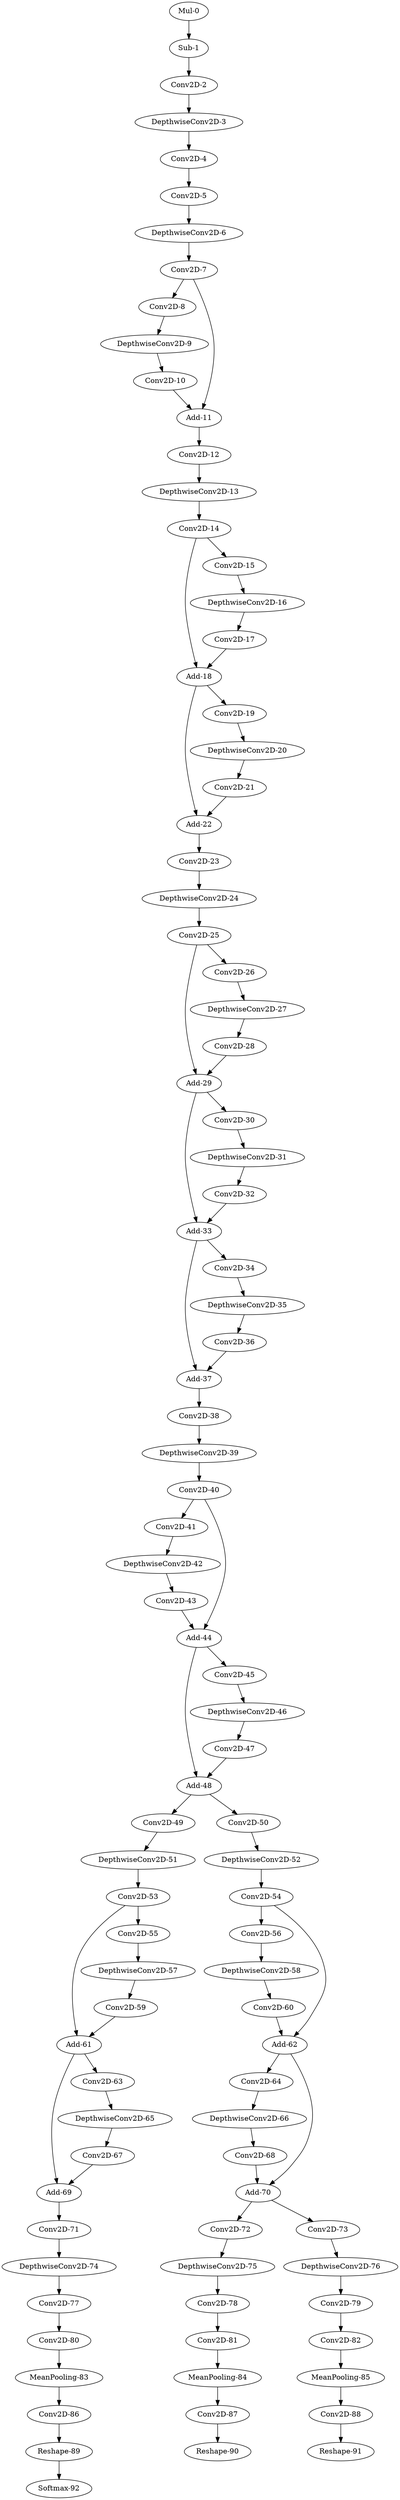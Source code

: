 digraph G {
"Mul-0"->"Sub-1";
"Mul-0" [weight=0.045575];
"Sub-1"->"Conv2D-2";
"Sub-1" [weight=0.042857];
"Conv2D-2"->"DepthwiseConv2D-3";
"Conv2D-2" [weight=0.650775];
"DepthwiseConv2D-3"->"Conv2D-4";
"DepthwiseConv2D-3" [weight=0.453908];
"Conv2D-4"->"Conv2D-5";
"Conv2D-4" [weight=0.239953];
"Conv2D-5"->"DepthwiseConv2D-6";
"Conv2D-5" [weight=1.00932];
"DepthwiseConv2D-6"->"Conv2D-7";
"DepthwiseConv2D-6" [weight=0.91055];
"Conv2D-7"->"Conv2D-8";
"Conv2D-7"->"Add-11";
"Conv2D-7" [weight=0.31536];
"Conv2D-8"->"DepthwiseConv2D-9";
"Conv2D-8" [weight=0.391403];
"DepthwiseConv2D-9"->"Conv2D-10";
"DepthwiseConv2D-9" [weight=0.896403];
"Conv2D-10"->"Add-11";
"Conv2D-10" [weight=0.529432];
"Add-11"->"Conv2D-12";
"Add-11" [weight=0.03878];
"Conv2D-12"->"DepthwiseConv2D-13";
"Conv2D-12" [weight=0.401728];
"DepthwiseConv2D-13"->"Conv2D-14";
"DepthwiseConv2D-13" [weight=0.249775];
"Conv2D-14"->"Add-18";
"Conv2D-14"->"Conv2D-15";
"Conv2D-14" [weight=0.109455];
"Conv2D-15"->"DepthwiseConv2D-16";
"Conv2D-15" [weight=0.10668];
"DepthwiseConv2D-16"->"Conv2D-17";
"DepthwiseConv2D-16" [weight=0.208208];
"Conv2D-17"->"Add-18";
"Conv2D-17" [weight=0.10301];
"Add-18"->"Add-22";
"Add-18"->"Conv2D-19";
"Add-18" [weight=0.00945];
"Conv2D-19"->"DepthwiseConv2D-20";
"Conv2D-19" [weight=0.109483];
"DepthwiseConv2D-20"->"Conv2D-21";
"DepthwiseConv2D-20" [weight=0.206775];
"Conv2D-21"->"Add-22";
"Conv2D-21" [weight=0.102087];
"Add-22"->"Conv2D-23";
"Add-22" [weight=0.0094];
"Conv2D-23"->"DepthwiseConv2D-24";
"Conv2D-23" [weight=0.112633];
"DepthwiseConv2D-24"->"Conv2D-25";
"DepthwiseConv2D-24" [weight=0.05876];
"Conv2D-25"->"Add-29";
"Conv2D-25"->"Conv2D-26";
"Conv2D-25" [weight=0.052772];
"Conv2D-26"->"DepthwiseConv2D-27";
"Conv2D-26" [weight=0.102155];
"DepthwiseConv2D-27"->"Conv2D-28";
"DepthwiseConv2D-27" [weight=0.097465];
"Conv2D-28"->"Add-29";
"Conv2D-28" [weight=0.093128];
"Add-29"->"Add-33";
"Add-29"->"Conv2D-30";
"Add-29" [weight=0.005315];
"Conv2D-30"->"DepthwiseConv2D-31";
"Conv2D-30" [weight=0.102165];
"DepthwiseConv2D-31"->"Conv2D-32";
"DepthwiseConv2D-31" [weight=0.097325];
"Conv2D-32"->"Add-33";
"Conv2D-32" [weight=0.089773];
"Add-33"->"Add-37";
"Add-33"->"Conv2D-34";
"Add-33" [weight=0.005483];
"Conv2D-34"->"DepthwiseConv2D-35";
"Conv2D-34" [weight=0.09787];
"DepthwiseConv2D-35"->"Conv2D-36";
"DepthwiseConv2D-35" [weight=0.09521];
"Conv2D-36"->"Add-37";
"Conv2D-36" [weight=0.090082];
"Add-37"->"Conv2D-38";
"Add-37" [weight=0.005443];
"Conv2D-38"->"DepthwiseConv2D-39";
"Conv2D-38" [weight=0.099675];
"DepthwiseConv2D-39"->"Conv2D-40";
"DepthwiseConv2D-39" [weight=0.094737];
"Conv2D-40"->"Conv2D-41";
"Conv2D-40"->"Add-44";
"Conv2D-40" [weight=0.126125];
"Conv2D-41"->"DepthwiseConv2D-42";
"Conv2D-41" [weight=0.202487];
"DepthwiseConv2D-42"->"Conv2D-43";
"DepthwiseConv2D-42" [weight=0.137243];
"Conv2D-43"->"Add-44";
"Conv2D-43" [weight=0.178073];
"Add-44"->"Add-48";
"Add-44"->"Conv2D-45";
"Add-44" [weight=0.00654];
"Conv2D-45"->"DepthwiseConv2D-46";
"Conv2D-45" [weight=0.202315];
"DepthwiseConv2D-46"->"Conv2D-47";
"DepthwiseConv2D-46" [weight=0.136345];
"Conv2D-47"->"Add-48";
"Conv2D-47" [weight=0.178925];
"Add-48"->"Conv2D-49";
"Add-48"->"Conv2D-50";
"Add-48" [weight=0.00655];
"Conv2D-49"->"DepthwiseConv2D-51";
"Conv2D-49" [weight=0.200535];
"DepthwiseConv2D-51"->"Conv2D-53";
"DepthwiseConv2D-51" [weight=0.05009];
"Conv2D-53"->"Add-61";
"Conv2D-53"->"Conv2D-55";
"Conv2D-53" [weight=0.091933];
"Conv2D-55"->"DepthwiseConv2D-57";
"Conv2D-55" [weight=0.154798];
"DepthwiseConv2D-57"->"Conv2D-59";
"DepthwiseConv2D-57" [weight=0.05999];
"Conv2D-59"->"Add-61";
"Conv2D-59" [weight=0.15116];
"Add-61"->"Add-69";
"Add-61"->"Conv2D-63";
"Add-61" [weight=0.00527];
"Conv2D-63"->"DepthwiseConv2D-65";
"Conv2D-63" [weight=0.167298];
"DepthwiseConv2D-65"->"Conv2D-67";
"DepthwiseConv2D-65" [weight=0.05847];
"Conv2D-67"->"Add-69";
"Conv2D-67" [weight=0.151197];
"Add-69"->"Conv2D-71";
"Add-69" [weight=0.005012];
"Conv2D-71"->"DepthwiseConv2D-74";
"Conv2D-71" [weight=0.14868];
"DepthwiseConv2D-74"->"Conv2D-77";
"DepthwiseConv2D-74" [weight=0.05954];
"Conv2D-77"->"Conv2D-80";
"Conv2D-77" [weight=0.291496];
"Conv2D-80"->"MeanPooling-83";
"Conv2D-80" [weight=0.487673];
"MeanPooling-83"->"Conv2D-86";
"MeanPooling-83" [weight=0.092663];
"Conv2D-86"->"Reshape-89";
"Conv2D-86" [weight=0.026775];
"Reshape-89"->"Softmax-92";
"Reshape-89" [weight=0.000892];
"Softmax-92" [weight=0.001467];
"Conv2D-50"->"DepthwiseConv2D-52";
"Conv2D-50" [weight=0.202755];
"DepthwiseConv2D-52"->"Conv2D-54";
"DepthwiseConv2D-52" [weight=0.04874];
"Conv2D-54"->"Conv2D-56";
"Conv2D-54"->"Add-62";
"Conv2D-54" [weight=0.092778];
"Conv2D-56"->"DepthwiseConv2D-58";
"Conv2D-56" [weight=0.148815];
"DepthwiseConv2D-58"->"Conv2D-60";
"DepthwiseConv2D-58" [weight=0.058695];
"Conv2D-60"->"Add-62";
"Conv2D-60" [weight=0.1518];
"Add-62"->"Conv2D-64";
"Add-62"->"Add-70";
"Add-62" [weight=0.00583];
"Conv2D-64"->"DepthwiseConv2D-66";
"Conv2D-64" [weight=0.147108];
"DepthwiseConv2D-66"->"Conv2D-68";
"DepthwiseConv2D-66" [weight=0.0595];
"Conv2D-68"->"Add-70";
"Conv2D-68" [weight=0.15177];
"Add-70"->"Conv2D-72";
"Add-70"->"Conv2D-73";
"Add-70" [weight=0.00541];
"Conv2D-73"->"DepthwiseConv2D-76";
"Conv2D-73" [weight=0.14604];
"DepthwiseConv2D-76"->"Conv2D-79";
"DepthwiseConv2D-76" [weight=0.057495];
"Conv2D-79"->"Conv2D-82";
"Conv2D-79" [weight=0.303941];
"Conv2D-82"->"MeanPooling-85";
"Conv2D-82" [weight=0.486882];
"MeanPooling-85"->"Conv2D-88";
"MeanPooling-85" [weight=0.07598];
"Conv2D-88"->"Reshape-91";
"Conv2D-88" [weight=0.021645];
"Reshape-91" [weight=0.000355];
"Conv2D-72"->"DepthwiseConv2D-75";
"Conv2D-72" [weight=0.14715];
"DepthwiseConv2D-75"->"Conv2D-78";
"DepthwiseConv2D-75" [weight=0.058168];
"Conv2D-78"->"Conv2D-81";
"Conv2D-78" [weight=0.290933];
"Conv2D-81"->"MeanPooling-84";
"Conv2D-81" [weight=0.488212];
"MeanPooling-84"->"Conv2D-87";
"MeanPooling-84" [weight=0.06447];
"Conv2D-87"->"Reshape-90";
"Conv2D-87" [weight=0.022425];
"Reshape-90" [weight=0.00043];
}